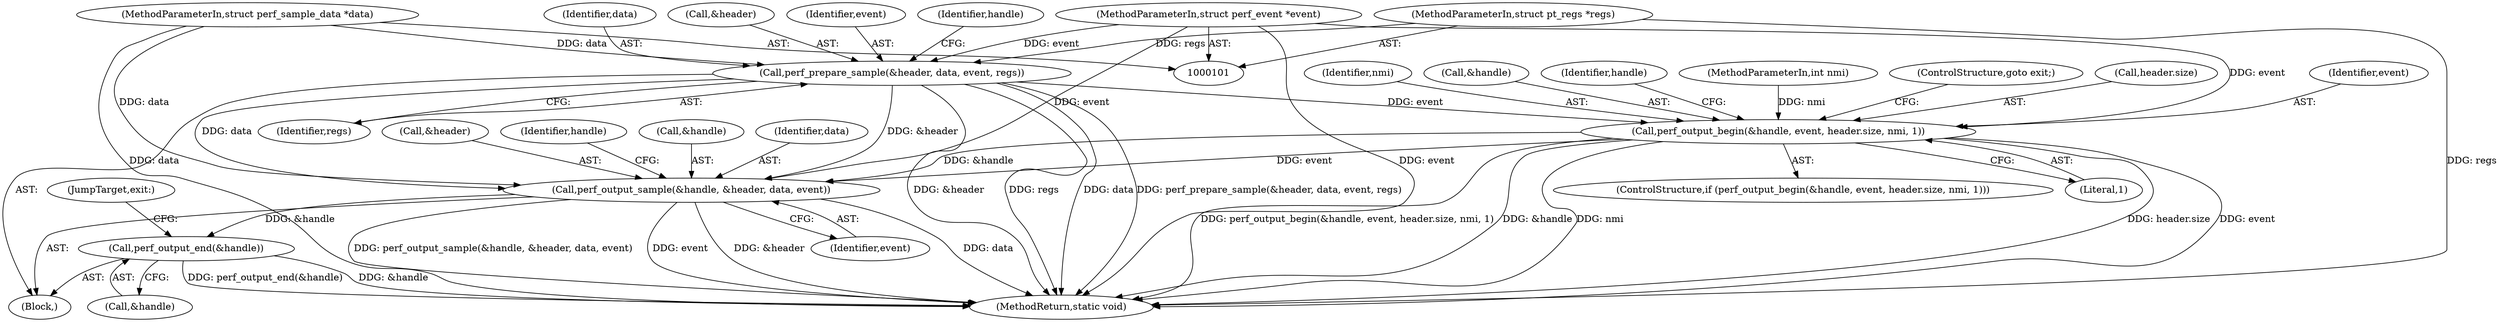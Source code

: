 digraph "1_linux_a8b0ca17b80e92faab46ee7179ba9e99ccb61233_59@pointer" {
"1000110" [label="(Call,perf_prepare_sample(&header, data, event, regs))"];
"1000104" [label="(MethodParameterIn,struct perf_sample_data *data)"];
"1000102" [label="(MethodParameterIn,struct perf_event *event)"];
"1000105" [label="(MethodParameterIn,struct pt_regs *regs)"];
"1000117" [label="(Call,perf_output_begin(&handle, event, header.size, nmi, 1))"];
"1000127" [label="(Call,perf_output_sample(&handle, &header, data, event))"];
"1000134" [label="(Call,perf_output_end(&handle))"];
"1000116" [label="(ControlStructure,if (perf_output_begin(&handle, event, header.size, nmi, 1)))"];
"1000130" [label="(Call,&header)"];
"1000111" [label="(Call,&header)"];
"1000117" [label="(Call,perf_output_begin(&handle, event, header.size, nmi, 1))"];
"1000125" [label="(Literal,1)"];
"1000102" [label="(MethodParameterIn,struct perf_event *event)"];
"1000106" [label="(Block,)"];
"1000114" [label="(Identifier,event)"];
"1000136" [label="(Identifier,handle)"];
"1000120" [label="(Identifier,event)"];
"1000115" [label="(Identifier,regs)"];
"1000110" [label="(Call,perf_prepare_sample(&header, data, event, regs))"];
"1000127" [label="(Call,perf_output_sample(&handle, &header, data, event))"];
"1000119" [label="(Identifier,handle)"];
"1000124" [label="(Identifier,nmi)"];
"1000133" [label="(Identifier,event)"];
"1000113" [label="(Identifier,data)"];
"1000118" [label="(Call,&handle)"];
"1000135" [label="(Call,&handle)"];
"1000129" [label="(Identifier,handle)"];
"1000137" [label="(JumpTarget,exit:)"];
"1000128" [label="(Call,&handle)"];
"1000134" [label="(Call,perf_output_end(&handle))"];
"1000139" [label="(MethodReturn,static void)"];
"1000103" [label="(MethodParameterIn,int nmi)"];
"1000126" [label="(ControlStructure,goto exit;)"];
"1000104" [label="(MethodParameterIn,struct perf_sample_data *data)"];
"1000132" [label="(Identifier,data)"];
"1000105" [label="(MethodParameterIn,struct pt_regs *regs)"];
"1000121" [label="(Call,header.size)"];
"1000110" -> "1000106"  [label="AST: "];
"1000110" -> "1000115"  [label="CFG: "];
"1000111" -> "1000110"  [label="AST: "];
"1000113" -> "1000110"  [label="AST: "];
"1000114" -> "1000110"  [label="AST: "];
"1000115" -> "1000110"  [label="AST: "];
"1000119" -> "1000110"  [label="CFG: "];
"1000110" -> "1000139"  [label="DDG: &header"];
"1000110" -> "1000139"  [label="DDG: regs"];
"1000110" -> "1000139"  [label="DDG: data"];
"1000110" -> "1000139"  [label="DDG: perf_prepare_sample(&header, data, event, regs)"];
"1000104" -> "1000110"  [label="DDG: data"];
"1000102" -> "1000110"  [label="DDG: event"];
"1000105" -> "1000110"  [label="DDG: regs"];
"1000110" -> "1000117"  [label="DDG: event"];
"1000110" -> "1000127"  [label="DDG: &header"];
"1000110" -> "1000127"  [label="DDG: data"];
"1000104" -> "1000101"  [label="AST: "];
"1000104" -> "1000139"  [label="DDG: data"];
"1000104" -> "1000127"  [label="DDG: data"];
"1000102" -> "1000101"  [label="AST: "];
"1000102" -> "1000139"  [label="DDG: event"];
"1000102" -> "1000117"  [label="DDG: event"];
"1000102" -> "1000127"  [label="DDG: event"];
"1000105" -> "1000101"  [label="AST: "];
"1000105" -> "1000139"  [label="DDG: regs"];
"1000117" -> "1000116"  [label="AST: "];
"1000117" -> "1000125"  [label="CFG: "];
"1000118" -> "1000117"  [label="AST: "];
"1000120" -> "1000117"  [label="AST: "];
"1000121" -> "1000117"  [label="AST: "];
"1000124" -> "1000117"  [label="AST: "];
"1000125" -> "1000117"  [label="AST: "];
"1000126" -> "1000117"  [label="CFG: "];
"1000129" -> "1000117"  [label="CFG: "];
"1000117" -> "1000139"  [label="DDG: perf_output_begin(&handle, event, header.size, nmi, 1)"];
"1000117" -> "1000139"  [label="DDG: &handle"];
"1000117" -> "1000139"  [label="DDG: nmi"];
"1000117" -> "1000139"  [label="DDG: header.size"];
"1000117" -> "1000139"  [label="DDG: event"];
"1000103" -> "1000117"  [label="DDG: nmi"];
"1000117" -> "1000127"  [label="DDG: &handle"];
"1000117" -> "1000127"  [label="DDG: event"];
"1000127" -> "1000106"  [label="AST: "];
"1000127" -> "1000133"  [label="CFG: "];
"1000128" -> "1000127"  [label="AST: "];
"1000130" -> "1000127"  [label="AST: "];
"1000132" -> "1000127"  [label="AST: "];
"1000133" -> "1000127"  [label="AST: "];
"1000136" -> "1000127"  [label="CFG: "];
"1000127" -> "1000139"  [label="DDG: &header"];
"1000127" -> "1000139"  [label="DDG: data"];
"1000127" -> "1000139"  [label="DDG: perf_output_sample(&handle, &header, data, event)"];
"1000127" -> "1000139"  [label="DDG: event"];
"1000127" -> "1000134"  [label="DDG: &handle"];
"1000134" -> "1000106"  [label="AST: "];
"1000134" -> "1000135"  [label="CFG: "];
"1000135" -> "1000134"  [label="AST: "];
"1000137" -> "1000134"  [label="CFG: "];
"1000134" -> "1000139"  [label="DDG: perf_output_end(&handle)"];
"1000134" -> "1000139"  [label="DDG: &handle"];
}
